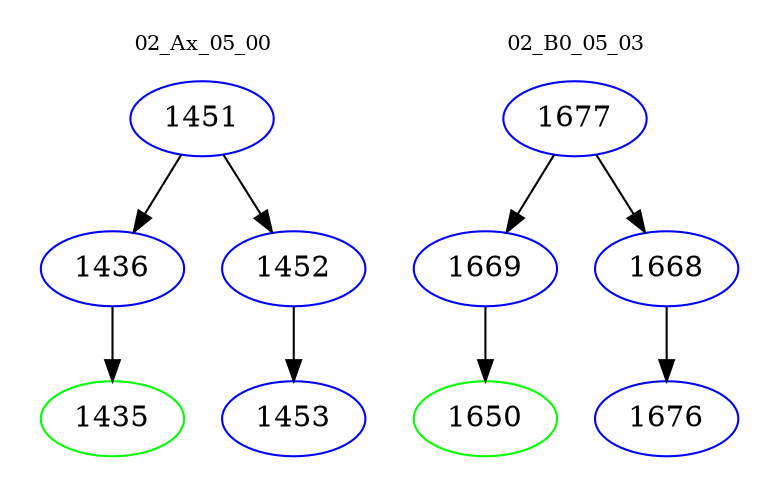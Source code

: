 digraph{
subgraph cluster_0 {
color = white
label = "02_Ax_05_00";
fontsize=10;
T0_1451 [label="1451", color="blue"]
T0_1451 -> T0_1436 [color="black"]
T0_1436 [label="1436", color="blue"]
T0_1436 -> T0_1435 [color="black"]
T0_1435 [label="1435", color="green"]
T0_1451 -> T0_1452 [color="black"]
T0_1452 [label="1452", color="blue"]
T0_1452 -> T0_1453 [color="black"]
T0_1453 [label="1453", color="blue"]
}
subgraph cluster_1 {
color = white
label = "02_B0_05_03";
fontsize=10;
T1_1677 [label="1677", color="blue"]
T1_1677 -> T1_1669 [color="black"]
T1_1669 [label="1669", color="blue"]
T1_1669 -> T1_1650 [color="black"]
T1_1650 [label="1650", color="green"]
T1_1677 -> T1_1668 [color="black"]
T1_1668 [label="1668", color="blue"]
T1_1668 -> T1_1676 [color="black"]
T1_1676 [label="1676", color="blue"]
}
}
